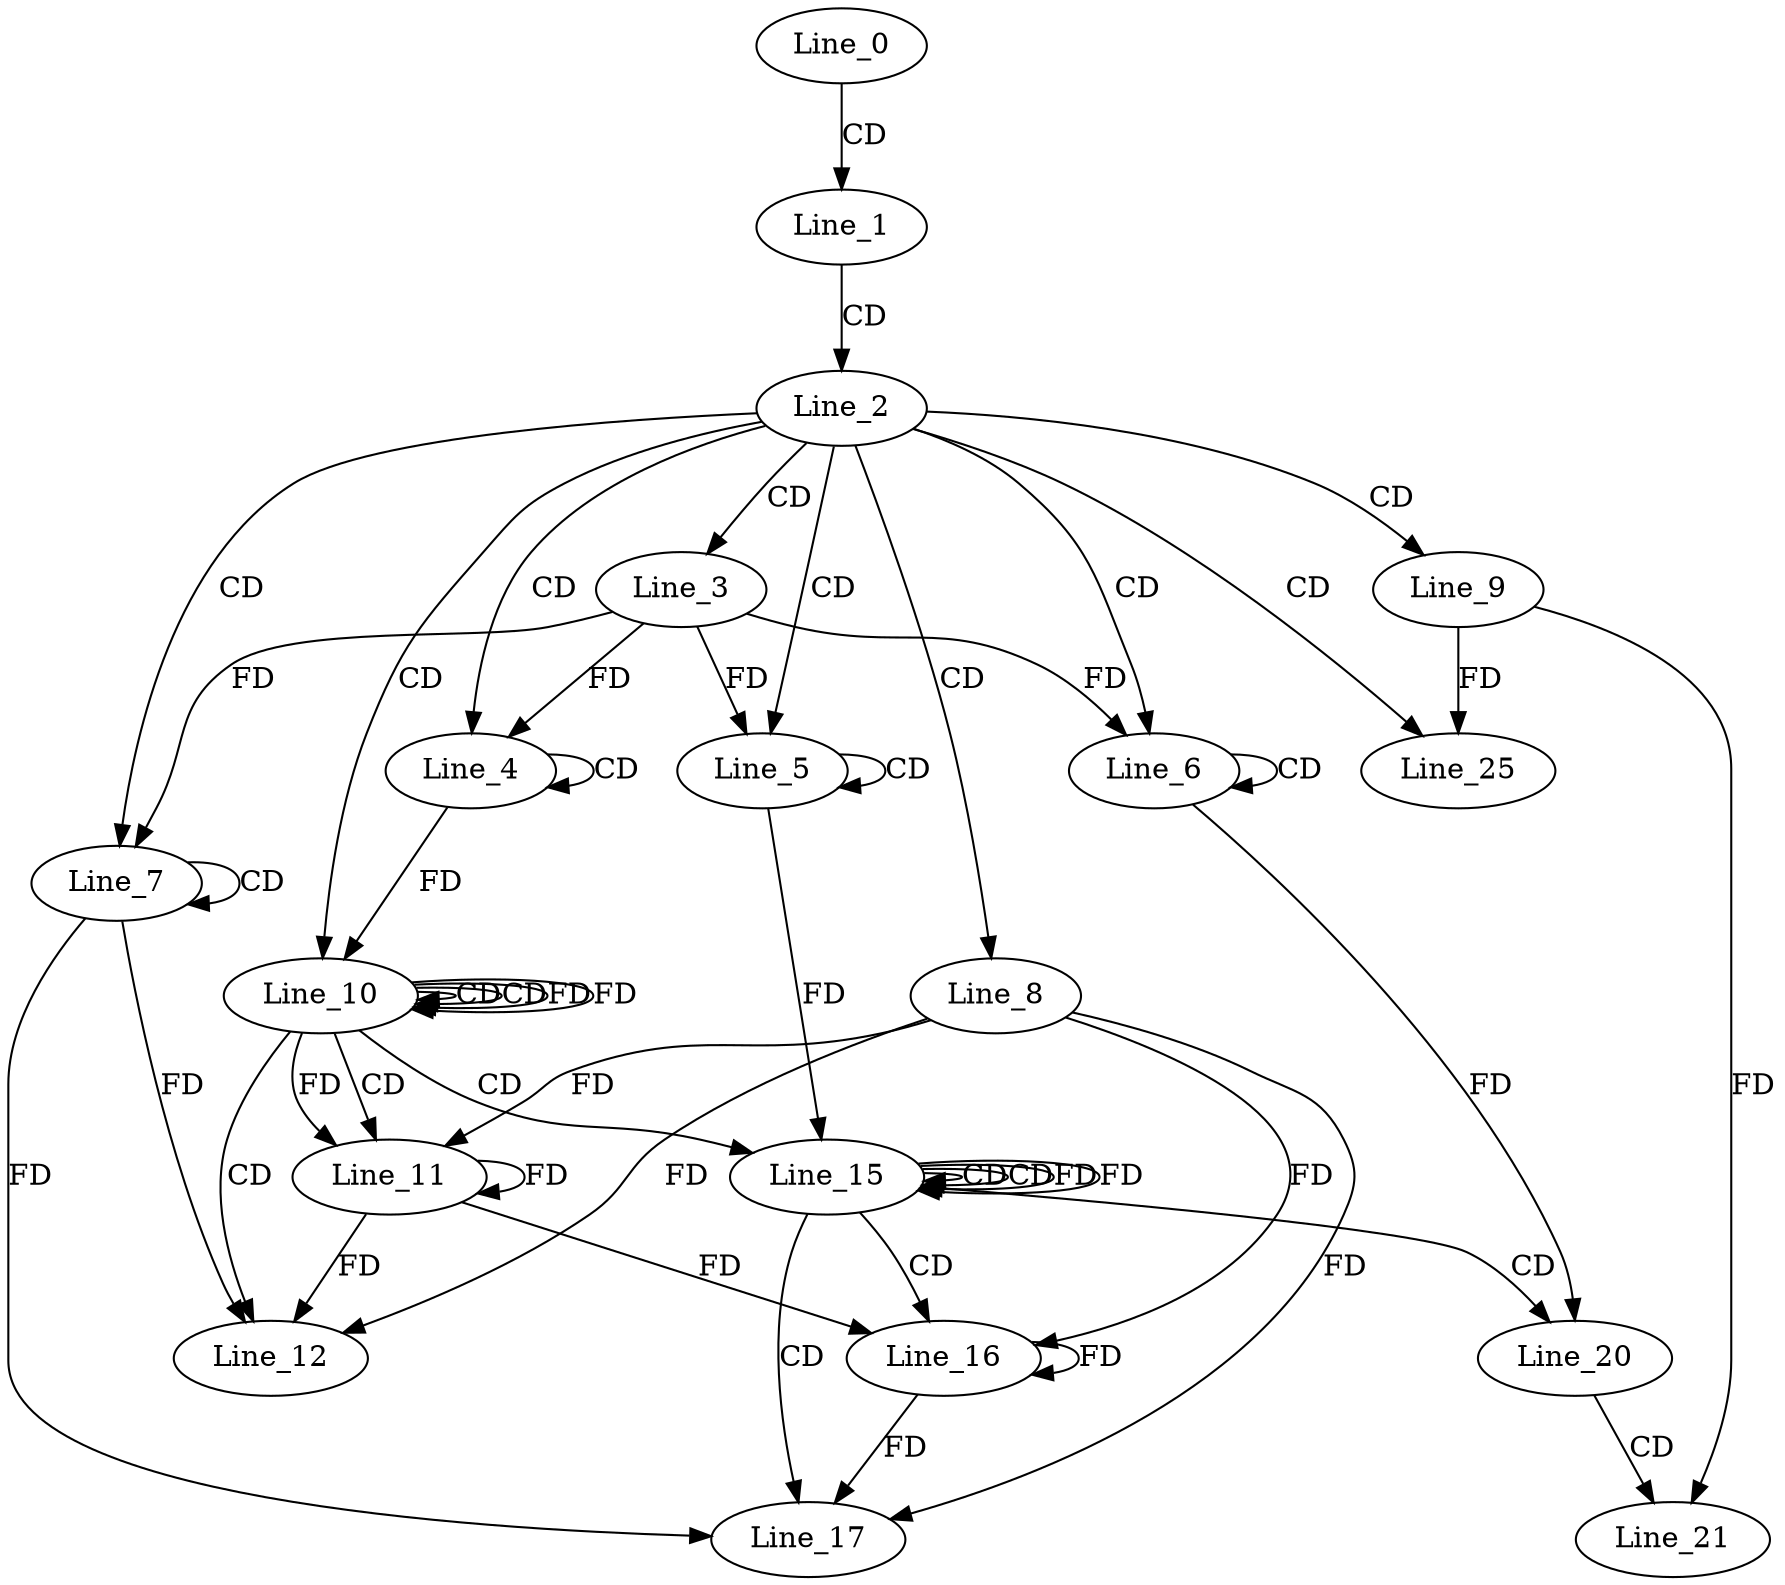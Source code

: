 digraph G {
  Line_0;
  Line_1;
  Line_2;
  Line_3;
  Line_4;
  Line_4;
  Line_5;
  Line_5;
  Line_6;
  Line_6;
  Line_7;
  Line_7;
  Line_8;
  Line_9;
  Line_10;
  Line_10;
  Line_10;
  Line_11;
  Line_12;
  Line_15;
  Line_15;
  Line_15;
  Line_16;
  Line_17;
  Line_20;
  Line_21;
  Line_25;
  Line_0 -> Line_1 [ label="CD" ];
  Line_1 -> Line_2 [ label="CD" ];
  Line_2 -> Line_3 [ label="CD" ];
  Line_2 -> Line_4 [ label="CD" ];
  Line_4 -> Line_4 [ label="CD" ];
  Line_3 -> Line_4 [ label="FD" ];
  Line_2 -> Line_5 [ label="CD" ];
  Line_5 -> Line_5 [ label="CD" ];
  Line_3 -> Line_5 [ label="FD" ];
  Line_2 -> Line_6 [ label="CD" ];
  Line_6 -> Line_6 [ label="CD" ];
  Line_3 -> Line_6 [ label="FD" ];
  Line_2 -> Line_7 [ label="CD" ];
  Line_7 -> Line_7 [ label="CD" ];
  Line_3 -> Line_7 [ label="FD" ];
  Line_2 -> Line_8 [ label="CD" ];
  Line_2 -> Line_9 [ label="CD" ];
  Line_2 -> Line_10 [ label="CD" ];
  Line_10 -> Line_10 [ label="CD" ];
  Line_4 -> Line_10 [ label="FD" ];
  Line_10 -> Line_10 [ label="CD" ];
  Line_10 -> Line_10 [ label="FD" ];
  Line_10 -> Line_11 [ label="CD" ];
  Line_11 -> Line_11 [ label="FD" ];
  Line_8 -> Line_11 [ label="FD" ];
  Line_10 -> Line_11 [ label="FD" ];
  Line_10 -> Line_12 [ label="CD" ];
  Line_11 -> Line_12 [ label="FD" ];
  Line_8 -> Line_12 [ label="FD" ];
  Line_7 -> Line_12 [ label="FD" ];
  Line_10 -> Line_15 [ label="CD" ];
  Line_15 -> Line_15 [ label="CD" ];
  Line_5 -> Line_15 [ label="FD" ];
  Line_15 -> Line_15 [ label="CD" ];
  Line_15 -> Line_15 [ label="FD" ];
  Line_15 -> Line_16 [ label="CD" ];
  Line_16 -> Line_16 [ label="FD" ];
  Line_8 -> Line_16 [ label="FD" ];
  Line_11 -> Line_16 [ label="FD" ];
  Line_15 -> Line_17 [ label="CD" ];
  Line_16 -> Line_17 [ label="FD" ];
  Line_8 -> Line_17 [ label="FD" ];
  Line_7 -> Line_17 [ label="FD" ];
  Line_15 -> Line_20 [ label="CD" ];
  Line_6 -> Line_20 [ label="FD" ];
  Line_20 -> Line_21 [ label="CD" ];
  Line_9 -> Line_21 [ label="FD" ];
  Line_2 -> Line_25 [ label="CD" ];
  Line_9 -> Line_25 [ label="FD" ];
  Line_10 -> Line_10 [ label="FD" ];
  Line_15 -> Line_15 [ label="FD" ];
}
